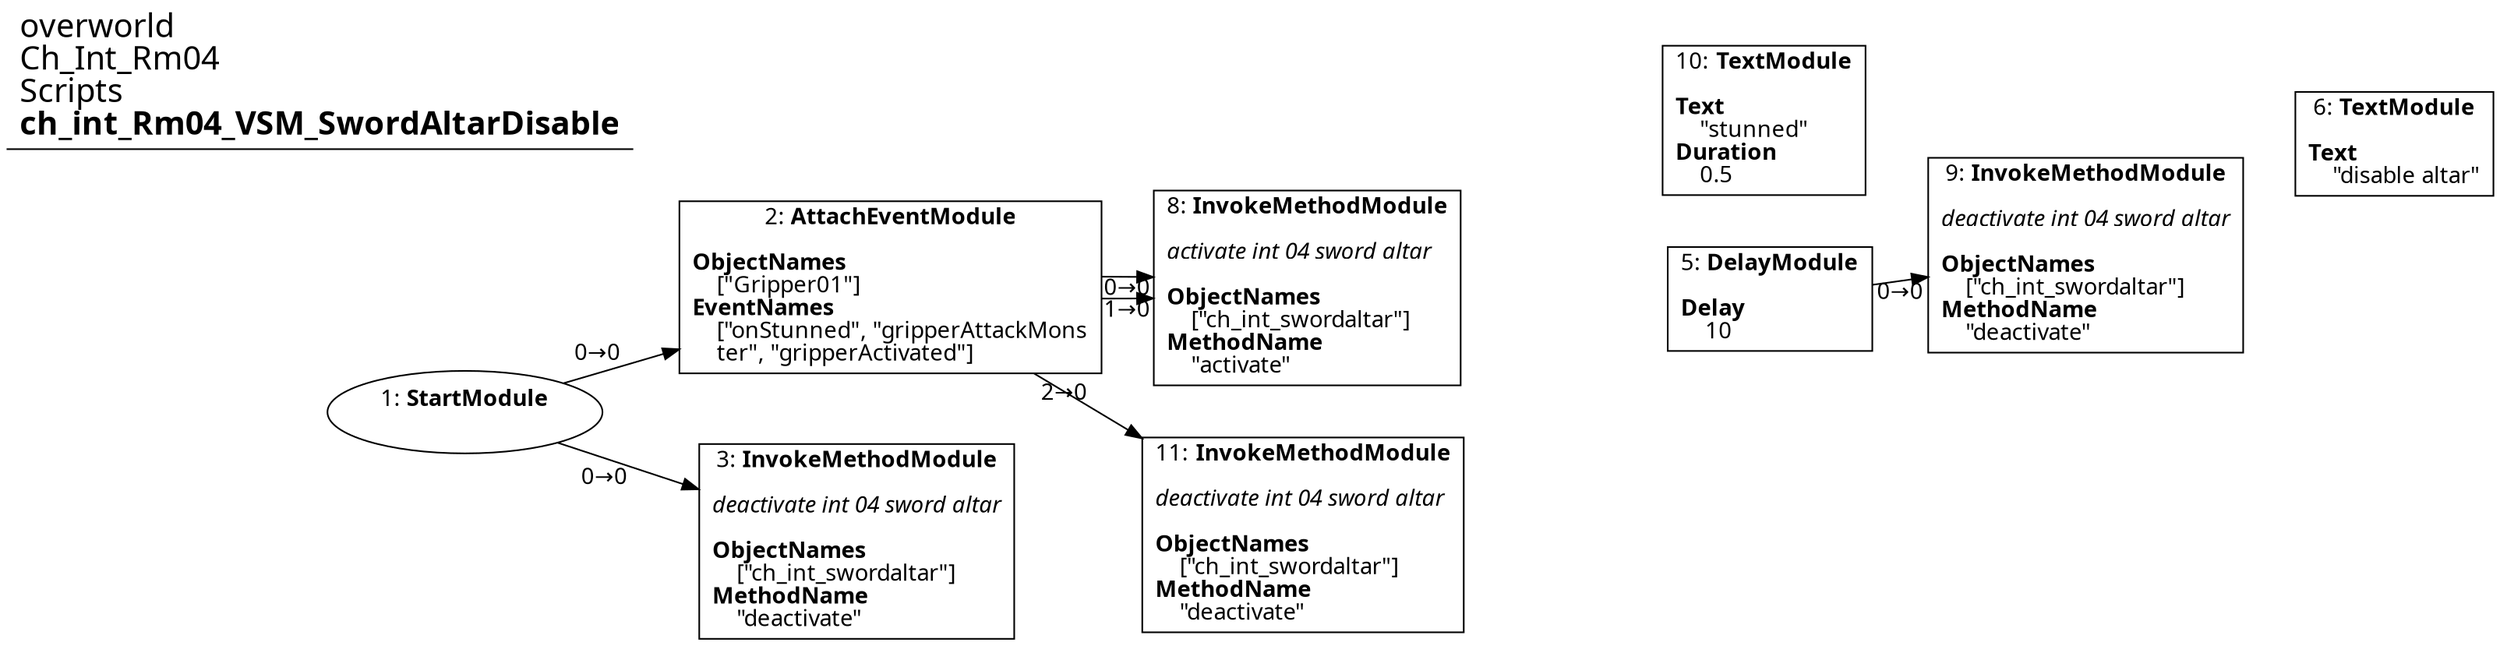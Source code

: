 digraph {
    layout = fdp;
    overlap = prism;
    sep = "+16";
    splines = spline;

    node [ shape = box ];

    graph [ fontname = "Segoe UI" ];
    node [ fontname = "Segoe UI" ];
    edge [ fontname = "Segoe UI" ];

    1 [ label = <1: <b>StartModule</b><br/><br/>> ];
    1 [ shape = oval ]
    1 [ pos = "0.035,-0.32200003!" ];
    1 -> 3 [ label = "0→0" ];
    1 -> 2 [ label = "0→0" ];

    2 [ label = <2: <b>AttachEventModule</b><br/><br/><b>ObjectNames</b><br align="left"/>    [&quot;Gripper01&quot;]<br align="left"/><b>EventNames</b><br align="left"/>    [&quot;onStunned&quot;, &quot;gripperAttackMons<br align="left"/>    ter&quot;, &quot;gripperActivated&quot;]<br align="left"/>> ];
    2 [ pos = "0.272,-0.24300002!" ];
    2 -> 8 [ label = "0→0" ];
    2 -> 11 [ label = "2→0" ];
    2 -> 8 [ label = "1→0" ];

    3 [ label = <3: <b>InvokeMethodModule</b><br/><br/><i>deactivate int 04 sword altar<br align="left"/></i><br align="left"/><b>ObjectNames</b><br align="left"/>    [&quot;ch_int_swordaltar&quot;]<br align="left"/><b>MethodName</b><br align="left"/>    &quot;deactivate&quot;<br align="left"/>> ];
    3 [ pos = "0.273,-0.41700003!" ];

    5 [ label = <5: <b>DelayModule</b><br/><br/><b>Delay</b><br align="left"/>    10<br align="left"/>> ];
    5 [ pos = "0.90400004,-0.22700001!" ];
    5 -> 9 [ label = "0→0" ];

    6 [ label = <6: <b>TextModule</b><br/><br/><b>Text</b><br align="left"/>    &quot;disable altar&quot;<br align="left"/>> ];
    6 [ pos = "1.3290001,-0.156!" ];

    8 [ label = <8: <b>InvokeMethodModule</b><br/><br/><i>activate int 04 sword altar<br align="left"/></i><br align="left"/><b>ObjectNames</b><br align="left"/>    [&quot;ch_int_swordaltar&quot;]<br align="left"/><b>MethodName</b><br align="left"/>    &quot;activate&quot;<br align="left"/>> ];
    8 [ pos = "0.58500004,-0.254!" ];

    9 [ label = <9: <b>InvokeMethodModule</b><br/><br/><i>deactivate int 04 sword altar<br align="left"/></i><br align="left"/><b>ObjectNames</b><br align="left"/>    [&quot;ch_int_swordaltar&quot;]<br align="left"/><b>MethodName</b><br align="left"/>    &quot;deactivate&quot;<br align="left"/>> ];
    9 [ pos = "1.1190001,-0.22700001!" ];

    10 [ label = <10: <b>TextModule</b><br/><br/><b>Text</b><br align="left"/>    &quot;stunned&quot;<br align="left"/><b>Duration</b><br align="left"/>    0.5<br align="left"/>> ];
    10 [ pos = "0.90200007,-0.16700001!" ];

    11 [ label = <11: <b>InvokeMethodModule</b><br/><br/><i>deactivate int 04 sword altar<br align="left"/></i><br align="left"/><b>ObjectNames</b><br align="left"/>    [&quot;ch_int_swordaltar&quot;]<br align="left"/><b>MethodName</b><br align="left"/>    &quot;deactivate&quot;<br align="left"/>> ];
    11 [ pos = "0.58400005,-0.409!" ];

    title [ pos = "0.034,-0.155!" ];
    title [ shape = underline ];
    title [ label = <<font point-size="20">overworld<br align="left"/>Ch_Int_Rm04<br align="left"/>Scripts<br align="left"/><b>ch_int_Rm04_VSM_SwordAltarDisable</b><br align="left"/></font>> ];
}
